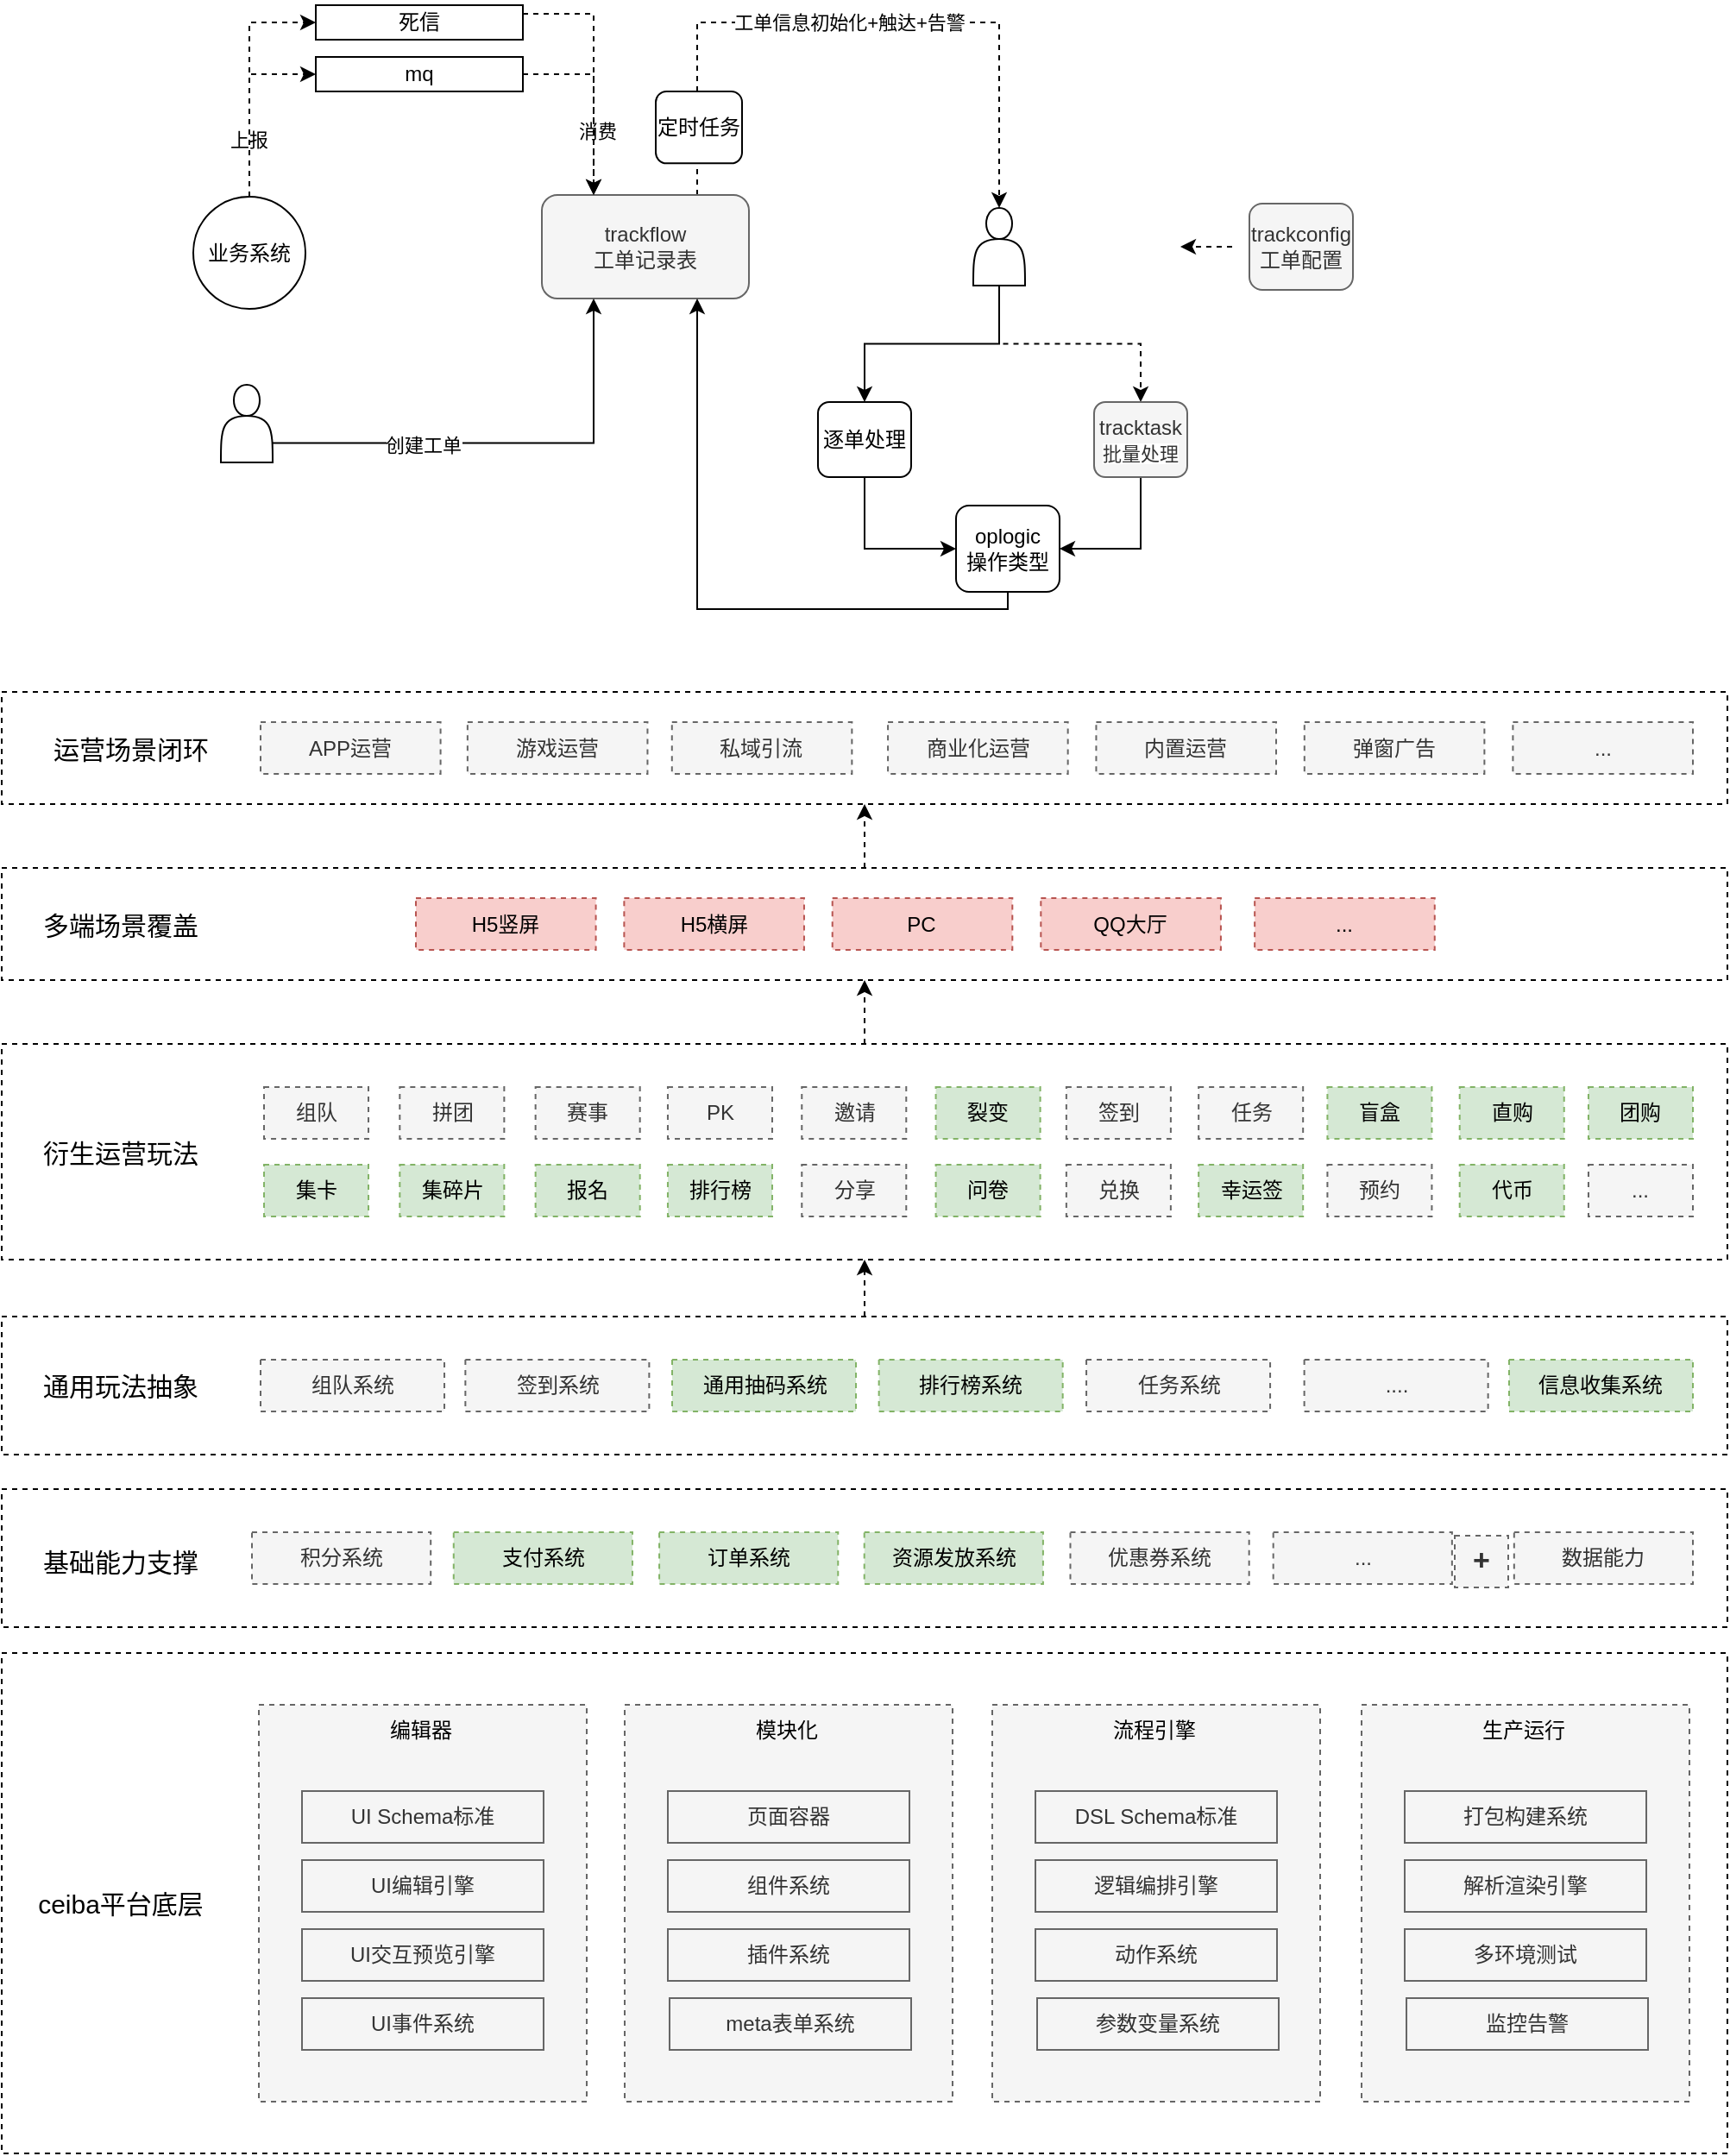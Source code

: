 <mxfile version="20.5.3" type="github">
  <diagram id="4vUD-eFAPrxCVfN6HzS1" name="第 1 页">
    <mxGraphModel dx="1237" dy="690" grid="1" gridSize="10" guides="1" tooltips="1" connect="1" arrows="1" fold="1" page="1" pageScale="1" pageWidth="827" pageHeight="1169" math="0" shadow="0">
      <root>
        <mxCell id="0" />
        <mxCell id="1" parent="0" />
        <mxCell id="TutCl6MzEEco9euTKRxC-154" style="edgeStyle=orthogonalEdgeStyle;rounded=0;orthogonalLoop=1;jettySize=auto;html=1;exitX=0.5;exitY=0;exitDx=0;exitDy=0;entryX=0.5;entryY=1;entryDx=0;entryDy=0;strokeColor=default;fontSize=17;dashed=1;" edge="1" parent="1" source="TutCl6MzEEco9euTKRxC-149" target="TutCl6MzEEco9euTKRxC-150">
          <mxGeometry relative="1" as="geometry" />
        </mxCell>
        <mxCell id="TutCl6MzEEco9euTKRxC-149" value="" style="rounded=0;whiteSpace=wrap;html=1;dashed=1;" vertex="1" parent="1">
          <mxGeometry x="187" y="540" width="1000" height="65" as="geometry" />
        </mxCell>
        <mxCell id="TutCl6MzEEco9euTKRxC-153" style="edgeStyle=orthogonalEdgeStyle;rounded=0;orthogonalLoop=1;jettySize=auto;html=1;exitX=0.5;exitY=0;exitDx=0;exitDy=0;strokeColor=default;fontSize=17;dashed=1;" edge="1" parent="1" source="TutCl6MzEEco9euTKRxC-135" target="TutCl6MzEEco9euTKRxC-149">
          <mxGeometry relative="1" as="geometry" />
        </mxCell>
        <mxCell id="TutCl6MzEEco9euTKRxC-135" value="" style="rounded=0;whiteSpace=wrap;html=1;dashed=1;" vertex="1" parent="1">
          <mxGeometry x="187" y="642" width="1000" height="125" as="geometry" />
        </mxCell>
        <mxCell id="TutCl6MzEEco9euTKRxC-155" style="edgeStyle=orthogonalEdgeStyle;rounded=0;orthogonalLoop=1;jettySize=auto;html=1;exitX=0.5;exitY=0;exitDx=0;exitDy=0;entryX=0.5;entryY=1;entryDx=0;entryDy=0;strokeColor=default;fontSize=17;dashed=1;" edge="1" parent="1" source="TutCl6MzEEco9euTKRxC-112" target="TutCl6MzEEco9euTKRxC-135">
          <mxGeometry relative="1" as="geometry" />
        </mxCell>
        <mxCell id="TutCl6MzEEco9euTKRxC-112" value="" style="rounded=0;whiteSpace=wrap;html=1;dashed=1;" vertex="1" parent="1">
          <mxGeometry x="187" y="800" width="1000" height="80" as="geometry" />
        </mxCell>
        <mxCell id="TutCl6MzEEco9euTKRxC-100" value="" style="rounded=0;whiteSpace=wrap;html=1;dashed=1;" vertex="1" parent="1">
          <mxGeometry x="187" y="900" width="1000" height="80" as="geometry" />
        </mxCell>
        <mxCell id="TutCl6MzEEco9euTKRxC-79" value="" style="rounded=0;whiteSpace=wrap;html=1;dashed=1;" vertex="1" parent="1">
          <mxGeometry x="187" y="995" width="1000" height="290" as="geometry" />
        </mxCell>
        <mxCell id="TutCl6MzEEco9euTKRxC-42" style="edgeStyle=orthogonalEdgeStyle;rounded=0;orthogonalLoop=1;jettySize=auto;html=1;exitX=0.75;exitY=0;exitDx=0;exitDy=0;entryX=0.5;entryY=0;entryDx=0;entryDy=0;dashed=1;strokeColor=default;" edge="1" parent="1" source="TutCl6MzEEco9euTKRxC-1" target="TutCl6MzEEco9euTKRxC-16">
          <mxGeometry relative="1" as="geometry">
            <Array as="points">
              <mxPoint x="590" y="50" />
              <mxPoint x="765" y="50" />
            </Array>
          </mxGeometry>
        </mxCell>
        <mxCell id="TutCl6MzEEco9euTKRxC-44" value="工单信息初始化+触达+告警" style="edgeLabel;html=1;align=center;verticalAlign=middle;resizable=0;points=[];" vertex="1" connectable="0" parent="TutCl6MzEEco9euTKRxC-42">
          <mxGeometry x="-0.221" y="1" relative="1" as="geometry">
            <mxPoint x="39" y="1" as="offset" />
          </mxGeometry>
        </mxCell>
        <mxCell id="TutCl6MzEEco9euTKRxC-1" value="trackflow&lt;br&gt;工单记录表" style="rounded=1;whiteSpace=wrap;html=1;fillColor=#f5f5f5;fontColor=#333333;strokeColor=#666666;" vertex="1" parent="1">
          <mxGeometry x="500" y="150" width="120" height="60" as="geometry" />
        </mxCell>
        <mxCell id="TutCl6MzEEco9euTKRxC-9" style="edgeStyle=orthogonalEdgeStyle;rounded=0;orthogonalLoop=1;jettySize=auto;html=1;exitX=0.5;exitY=0;exitDx=0;exitDy=0;entryX=0;entryY=0.5;entryDx=0;entryDy=0;dashed=1;" edge="1" parent="1" source="TutCl6MzEEco9euTKRxC-2" target="TutCl6MzEEco9euTKRxC-5">
          <mxGeometry relative="1" as="geometry" />
        </mxCell>
        <mxCell id="TutCl6MzEEco9euTKRxC-13" value="上报" style="edgeLabel;html=1;align=center;verticalAlign=middle;resizable=0;points=[];" vertex="1" connectable="0" parent="TutCl6MzEEco9euTKRxC-9">
          <mxGeometry x="-0.398" y="1" relative="1" as="geometry">
            <mxPoint as="offset" />
          </mxGeometry>
        </mxCell>
        <mxCell id="TutCl6MzEEco9euTKRxC-39" style="edgeStyle=orthogonalEdgeStyle;rounded=0;orthogonalLoop=1;jettySize=auto;html=1;exitX=0.5;exitY=0;exitDx=0;exitDy=0;entryX=0;entryY=0.5;entryDx=0;entryDy=0;dashed=1;strokeColor=default;" edge="1" parent="1" source="TutCl6MzEEco9euTKRxC-2" target="TutCl6MzEEco9euTKRxC-37">
          <mxGeometry relative="1" as="geometry" />
        </mxCell>
        <mxCell id="TutCl6MzEEco9euTKRxC-2" value="业务系统" style="ellipse;whiteSpace=wrap;html=1;aspect=fixed;" vertex="1" parent="1">
          <mxGeometry x="298" y="151" width="65" height="65" as="geometry" />
        </mxCell>
        <mxCell id="TutCl6MzEEco9euTKRxC-11" style="edgeStyle=orthogonalEdgeStyle;rounded=0;orthogonalLoop=1;jettySize=auto;html=1;exitX=1;exitY=0.75;exitDx=0;exitDy=0;entryX=0.25;entryY=1;entryDx=0;entryDy=0;" edge="1" parent="1" source="TutCl6MzEEco9euTKRxC-15" target="TutCl6MzEEco9euTKRxC-1">
          <mxGeometry relative="1" as="geometry">
            <mxPoint x="280" y="300" as="sourcePoint" />
          </mxGeometry>
        </mxCell>
        <mxCell id="TutCl6MzEEco9euTKRxC-14" value="创建工单" style="edgeLabel;html=1;align=center;verticalAlign=middle;resizable=0;points=[];" vertex="1" connectable="0" parent="TutCl6MzEEco9euTKRxC-11">
          <mxGeometry x="-0.356" y="-1" relative="1" as="geometry">
            <mxPoint as="offset" />
          </mxGeometry>
        </mxCell>
        <mxCell id="TutCl6MzEEco9euTKRxC-5" value="mq" style="rounded=0;whiteSpace=wrap;html=1;" vertex="1" parent="1">
          <mxGeometry x="369" y="70" width="120" height="20" as="geometry" />
        </mxCell>
        <mxCell id="TutCl6MzEEco9euTKRxC-10" style="edgeStyle=orthogonalEdgeStyle;rounded=0;orthogonalLoop=1;jettySize=auto;html=1;exitX=1;exitY=0.5;exitDx=0;exitDy=0;strokeColor=default;dashed=1;entryX=0.25;entryY=0;entryDx=0;entryDy=0;" edge="1" parent="1" source="TutCl6MzEEco9euTKRxC-5" target="TutCl6MzEEco9euTKRxC-1">
          <mxGeometry relative="1" as="geometry">
            <mxPoint x="474" y="45.0" as="sourcePoint" />
          </mxGeometry>
        </mxCell>
        <mxCell id="TutCl6MzEEco9euTKRxC-12" value="消费" style="edgeLabel;html=1;align=center;verticalAlign=middle;resizable=0;points=[];" vertex="1" connectable="0" parent="TutCl6MzEEco9euTKRxC-10">
          <mxGeometry x="0.33" y="2" relative="1" as="geometry">
            <mxPoint as="offset" />
          </mxGeometry>
        </mxCell>
        <mxCell id="TutCl6MzEEco9euTKRxC-15" value="" style="shape=actor;whiteSpace=wrap;html=1;" vertex="1" parent="1">
          <mxGeometry x="314" y="260" width="30" height="45" as="geometry" />
        </mxCell>
        <mxCell id="TutCl6MzEEco9euTKRxC-22" style="edgeStyle=orthogonalEdgeStyle;rounded=0;orthogonalLoop=1;jettySize=auto;html=1;exitX=0.5;exitY=1;exitDx=0;exitDy=0;entryX=0.5;entryY=0;entryDx=0;entryDy=0;dashed=1;" edge="1" parent="1" source="TutCl6MzEEco9euTKRxC-16" target="TutCl6MzEEco9euTKRxC-21">
          <mxGeometry relative="1" as="geometry" />
        </mxCell>
        <mxCell id="TutCl6MzEEco9euTKRxC-32" style="edgeStyle=orthogonalEdgeStyle;rounded=0;orthogonalLoop=1;jettySize=auto;html=1;exitX=0.5;exitY=1;exitDx=0;exitDy=0;entryX=0.5;entryY=0;entryDx=0;entryDy=0;strokeColor=default;" edge="1" parent="1" source="TutCl6MzEEco9euTKRxC-16" target="TutCl6MzEEco9euTKRxC-31">
          <mxGeometry relative="1" as="geometry" />
        </mxCell>
        <mxCell id="TutCl6MzEEco9euTKRxC-16" value="" style="shape=actor;whiteSpace=wrap;html=1;" vertex="1" parent="1">
          <mxGeometry x="750" y="157.5" width="30" height="45" as="geometry" />
        </mxCell>
        <mxCell id="TutCl6MzEEco9euTKRxC-30" style="edgeStyle=orthogonalEdgeStyle;rounded=0;orthogonalLoop=1;jettySize=auto;html=1;exitX=0.5;exitY=1;exitDx=0;exitDy=0;strokeColor=default;entryX=1;entryY=0.5;entryDx=0;entryDy=0;" edge="1" parent="1" source="TutCl6MzEEco9euTKRxC-21" target="TutCl6MzEEco9euTKRxC-27">
          <mxGeometry relative="1" as="geometry" />
        </mxCell>
        <mxCell id="TutCl6MzEEco9euTKRxC-21" value="tracktask&lt;br&gt;&lt;span style=&quot;font-size: 11px; background-color: rgb(255, 255, 255);&quot;&gt;批量处理&lt;/span&gt;" style="rounded=1;whiteSpace=wrap;html=1;fillColor=#f5f5f5;fontColor=#333333;strokeColor=#666666;" vertex="1" parent="1">
          <mxGeometry x="820" y="270" width="54" height="43.5" as="geometry" />
        </mxCell>
        <mxCell id="TutCl6MzEEco9euTKRxC-35" style="edgeStyle=orthogonalEdgeStyle;rounded=0;orthogonalLoop=1;jettySize=auto;html=1;exitX=0.5;exitY=1;exitDx=0;exitDy=0;entryX=0.75;entryY=1;entryDx=0;entryDy=0;strokeColor=default;" edge="1" parent="1" source="TutCl6MzEEco9euTKRxC-27" target="TutCl6MzEEco9euTKRxC-1">
          <mxGeometry relative="1" as="geometry">
            <Array as="points">
              <mxPoint x="770" y="390" />
              <mxPoint x="590" y="390" />
            </Array>
          </mxGeometry>
        </mxCell>
        <mxCell id="TutCl6MzEEco9euTKRxC-27" value="oplogic&lt;br&gt;操作类型" style="rounded=1;whiteSpace=wrap;html=1;" vertex="1" parent="1">
          <mxGeometry x="740" y="330" width="60" height="50" as="geometry" />
        </mxCell>
        <mxCell id="TutCl6MzEEco9euTKRxC-33" style="edgeStyle=orthogonalEdgeStyle;rounded=0;orthogonalLoop=1;jettySize=auto;html=1;exitX=0.5;exitY=1;exitDx=0;exitDy=0;entryX=0;entryY=0.5;entryDx=0;entryDy=0;strokeColor=default;" edge="1" parent="1" source="TutCl6MzEEco9euTKRxC-31" target="TutCl6MzEEco9euTKRxC-27">
          <mxGeometry relative="1" as="geometry" />
        </mxCell>
        <mxCell id="TutCl6MzEEco9euTKRxC-31" value="逐单处理" style="rounded=1;whiteSpace=wrap;html=1;" vertex="1" parent="1">
          <mxGeometry x="660" y="270" width="54" height="43.5" as="geometry" />
        </mxCell>
        <mxCell id="TutCl6MzEEco9euTKRxC-36" value="trackconfig&lt;br&gt;工单配置" style="rounded=1;whiteSpace=wrap;html=1;fillColor=#f5f5f5;fontColor=#333333;strokeColor=#666666;" vertex="1" parent="1">
          <mxGeometry x="910" y="155" width="60" height="50" as="geometry" />
        </mxCell>
        <mxCell id="TutCl6MzEEco9euTKRxC-38" style="edgeStyle=orthogonalEdgeStyle;rounded=0;orthogonalLoop=1;jettySize=auto;html=1;exitX=1;exitY=0.25;exitDx=0;exitDy=0;entryX=0.25;entryY=0;entryDx=0;entryDy=0;strokeColor=default;dashed=1;" edge="1" parent="1" source="TutCl6MzEEco9euTKRxC-37" target="TutCl6MzEEco9euTKRxC-1">
          <mxGeometry relative="1" as="geometry" />
        </mxCell>
        <mxCell id="TutCl6MzEEco9euTKRxC-37" value="死信" style="rounded=0;whiteSpace=wrap;html=1;" vertex="1" parent="1">
          <mxGeometry x="369" y="40" width="120" height="20" as="geometry" />
        </mxCell>
        <mxCell id="TutCl6MzEEco9euTKRxC-41" value="" style="endArrow=classic;html=1;rounded=0;dashed=1;strokeColor=default;" edge="1" parent="1">
          <mxGeometry width="50" height="50" relative="1" as="geometry">
            <mxPoint x="900" y="180" as="sourcePoint" />
            <mxPoint x="870" y="180" as="targetPoint" />
          </mxGeometry>
        </mxCell>
        <mxCell id="TutCl6MzEEco9euTKRxC-43" value="定时任务" style="rounded=1;whiteSpace=wrap;html=1;" vertex="1" parent="1">
          <mxGeometry x="566" y="90" width="50" height="41.67" as="geometry" />
        </mxCell>
        <mxCell id="TutCl6MzEEco9euTKRxC-46" value="" style="rounded=0;whiteSpace=wrap;html=1;fillColor=#f5f5f5;strokeColor=#666666;dashed=1;fontColor=#333333;" vertex="1" parent="1">
          <mxGeometry x="336" y="1025" width="190" height="230" as="geometry" />
        </mxCell>
        <mxCell id="TutCl6MzEEco9euTKRxC-51" value="UI Schema标准" style="rounded=0;whiteSpace=wrap;html=1;fillColor=#f5f5f5;strokeColor=#666666;fontColor=#333333;" vertex="1" parent="1">
          <mxGeometry x="361" y="1075" width="140" height="30" as="geometry" />
        </mxCell>
        <mxCell id="TutCl6MzEEco9euTKRxC-52" value="UI编辑引擎" style="rounded=0;whiteSpace=wrap;html=1;fillColor=#f5f5f5;strokeColor=#666666;fontColor=#333333;" vertex="1" parent="1">
          <mxGeometry x="361" y="1115" width="140" height="30" as="geometry" />
        </mxCell>
        <mxCell id="TutCl6MzEEco9euTKRxC-53" value="UI交互预览引擎" style="rounded=0;whiteSpace=wrap;html=1;fillColor=#f5f5f5;strokeColor=#666666;fontColor=#333333;" vertex="1" parent="1">
          <mxGeometry x="361" y="1155" width="140" height="30" as="geometry" />
        </mxCell>
        <mxCell id="TutCl6MzEEco9euTKRxC-54" value="UI事件系统" style="rounded=0;whiteSpace=wrap;html=1;fillColor=#f5f5f5;strokeColor=#666666;fontColor=#333333;" vertex="1" parent="1">
          <mxGeometry x="361" y="1195" width="140" height="30" as="geometry" />
        </mxCell>
        <mxCell id="TutCl6MzEEco9euTKRxC-60" value="编辑器" style="text;html=1;align=center;verticalAlign=middle;whiteSpace=wrap;rounded=0;dashed=1;" vertex="1" parent="1">
          <mxGeometry x="400" y="1025" width="60" height="30" as="geometry" />
        </mxCell>
        <mxCell id="TutCl6MzEEco9euTKRxC-61" value="" style="rounded=0;whiteSpace=wrap;html=1;fillColor=#f5f5f5;strokeColor=#666666;dashed=1;fontColor=#333333;" vertex="1" parent="1">
          <mxGeometry x="548" y="1025" width="190" height="230" as="geometry" />
        </mxCell>
        <mxCell id="TutCl6MzEEco9euTKRxC-62" value="页面容器" style="rounded=0;whiteSpace=wrap;html=1;fillColor=#f5f5f5;strokeColor=#666666;fontColor=#333333;" vertex="1" parent="1">
          <mxGeometry x="573" y="1075" width="140" height="30" as="geometry" />
        </mxCell>
        <mxCell id="TutCl6MzEEco9euTKRxC-63" value="组件系统" style="rounded=0;whiteSpace=wrap;html=1;fillColor=#f5f5f5;strokeColor=#666666;fontColor=#333333;" vertex="1" parent="1">
          <mxGeometry x="573" y="1115" width="140" height="30" as="geometry" />
        </mxCell>
        <mxCell id="TutCl6MzEEco9euTKRxC-64" value="插件系统" style="rounded=0;whiteSpace=wrap;html=1;fillColor=#f5f5f5;strokeColor=#666666;fontColor=#333333;" vertex="1" parent="1">
          <mxGeometry x="573" y="1155" width="140" height="30" as="geometry" />
        </mxCell>
        <mxCell id="TutCl6MzEEco9euTKRxC-65" value="meta表单系统" style="rounded=0;whiteSpace=wrap;html=1;fillColor=#f5f5f5;strokeColor=#666666;fontColor=#333333;" vertex="1" parent="1">
          <mxGeometry x="574" y="1195" width="140" height="30" as="geometry" />
        </mxCell>
        <mxCell id="TutCl6MzEEco9euTKRxC-66" value="模块化" style="text;html=1;align=center;verticalAlign=middle;whiteSpace=wrap;rounded=0;dashed=1;" vertex="1" parent="1">
          <mxGeometry x="612" y="1025" width="60" height="30" as="geometry" />
        </mxCell>
        <mxCell id="TutCl6MzEEco9euTKRxC-67" value="" style="rounded=0;whiteSpace=wrap;html=1;fillColor=#f5f5f5;strokeColor=#666666;dashed=1;fontColor=#333333;" vertex="1" parent="1">
          <mxGeometry x="761" y="1025" width="190" height="230" as="geometry" />
        </mxCell>
        <mxCell id="TutCl6MzEEco9euTKRxC-68" value="DSL Schema标准" style="rounded=0;whiteSpace=wrap;html=1;fillColor=#f5f5f5;strokeColor=#666666;fontColor=#333333;" vertex="1" parent="1">
          <mxGeometry x="786" y="1075" width="140" height="30" as="geometry" />
        </mxCell>
        <mxCell id="TutCl6MzEEco9euTKRxC-69" value="逻辑编排引擎" style="rounded=0;whiteSpace=wrap;html=1;fillColor=#f5f5f5;strokeColor=#666666;fontColor=#333333;" vertex="1" parent="1">
          <mxGeometry x="786" y="1115" width="140" height="30" as="geometry" />
        </mxCell>
        <mxCell id="TutCl6MzEEco9euTKRxC-70" value="动作系统" style="rounded=0;whiteSpace=wrap;html=1;fillColor=#f5f5f5;strokeColor=#666666;fontColor=#333333;" vertex="1" parent="1">
          <mxGeometry x="786" y="1155" width="140" height="30" as="geometry" />
        </mxCell>
        <mxCell id="TutCl6MzEEco9euTKRxC-71" value="参数变量系统" style="rounded=0;whiteSpace=wrap;html=1;fillColor=#f5f5f5;strokeColor=#666666;fontColor=#333333;" vertex="1" parent="1">
          <mxGeometry x="787" y="1195" width="140" height="30" as="geometry" />
        </mxCell>
        <mxCell id="TutCl6MzEEco9euTKRxC-72" value="流程引擎" style="text;html=1;align=center;verticalAlign=middle;whiteSpace=wrap;rounded=0;dashed=1;" vertex="1" parent="1">
          <mxGeometry x="825" y="1025" width="60" height="30" as="geometry" />
        </mxCell>
        <mxCell id="TutCl6MzEEco9euTKRxC-73" value="" style="rounded=0;whiteSpace=wrap;html=1;fillColor=#f5f5f5;strokeColor=#666666;dashed=1;fontColor=#333333;" vertex="1" parent="1">
          <mxGeometry x="975" y="1025" width="190" height="230" as="geometry" />
        </mxCell>
        <mxCell id="TutCl6MzEEco9euTKRxC-74" value="打包构建系统" style="rounded=0;whiteSpace=wrap;html=1;fillColor=#f5f5f5;strokeColor=#666666;fontColor=#333333;" vertex="1" parent="1">
          <mxGeometry x="1000" y="1075" width="140" height="30" as="geometry" />
        </mxCell>
        <mxCell id="TutCl6MzEEco9euTKRxC-75" value="解析渲染引擎" style="rounded=0;whiteSpace=wrap;html=1;fillColor=#f5f5f5;strokeColor=#666666;fontColor=#333333;" vertex="1" parent="1">
          <mxGeometry x="1000" y="1115" width="140" height="30" as="geometry" />
        </mxCell>
        <mxCell id="TutCl6MzEEco9euTKRxC-76" value="多环境测试" style="rounded=0;whiteSpace=wrap;html=1;fillColor=#f5f5f5;strokeColor=#666666;fontColor=#333333;" vertex="1" parent="1">
          <mxGeometry x="1000" y="1155" width="140" height="30" as="geometry" />
        </mxCell>
        <mxCell id="TutCl6MzEEco9euTKRxC-77" value="监控告警" style="rounded=0;whiteSpace=wrap;html=1;fillColor=#f5f5f5;strokeColor=#666666;fontColor=#333333;" vertex="1" parent="1">
          <mxGeometry x="1001" y="1195" width="140" height="30" as="geometry" />
        </mxCell>
        <mxCell id="TutCl6MzEEco9euTKRxC-78" value="生产运行" style="text;html=1;align=center;verticalAlign=middle;whiteSpace=wrap;rounded=0;dashed=1;" vertex="1" parent="1">
          <mxGeometry x="1039" y="1025" width="60" height="30" as="geometry" />
        </mxCell>
        <mxCell id="TutCl6MzEEco9euTKRxC-106" value="&lt;font style=&quot;font-size: 17px;&quot;&gt;&lt;b&gt;+&lt;/b&gt;&lt;/font&gt;" style="text;html=1;align=center;verticalAlign=middle;whiteSpace=wrap;rounded=0;dashed=1;fillColor=#f5f5f5;fontColor=#333333;strokeColor=#666666;" vertex="1" parent="1">
          <mxGeometry x="1029" y="927" width="31" height="30" as="geometry" />
        </mxCell>
        <mxCell id="TutCl6MzEEco9euTKRxC-138" value="" style="group;dashed=1;" vertex="1" connectable="0" parent="1">
          <mxGeometry x="337" y="455.5" width="850" height="47.5" as="geometry" />
        </mxCell>
        <mxCell id="TutCl6MzEEco9euTKRxC-136" value="" style="group;dashed=1;" vertex="1" connectable="0" parent="TutCl6MzEEco9euTKRxC-138">
          <mxGeometry width="850" height="47.5" as="geometry" />
        </mxCell>
        <mxCell id="TutCl6MzEEco9euTKRxC-150" value="" style="rounded=0;whiteSpace=wrap;html=1;dashed=1;" vertex="1" parent="TutCl6MzEEco9euTKRxC-136">
          <mxGeometry x="-150" y="-17.5" width="1000" height="65" as="geometry" />
        </mxCell>
        <mxCell id="TutCl6MzEEco9euTKRxC-90" value="APP运营" style="rounded=0;whiteSpace=wrap;html=1;fillColor=#f5f5f5;fontColor=#333333;strokeColor=#666666;dashed=1;" vertex="1" parent="TutCl6MzEEco9euTKRxC-136">
          <mxGeometry width="104.293" height="30" as="geometry" />
        </mxCell>
        <mxCell id="TutCl6MzEEco9euTKRxC-91" value="游戏运营" style="rounded=0;whiteSpace=wrap;html=1;fillColor=#f5f5f5;fontColor=#333333;strokeColor=#666666;dashed=1;" vertex="1" parent="TutCl6MzEEco9euTKRxC-136">
          <mxGeometry x="119.937" width="104.293" height="30" as="geometry" />
        </mxCell>
        <mxCell id="TutCl6MzEEco9euTKRxC-92" value="私域引流" style="rounded=0;whiteSpace=wrap;html=1;fillColor=#f5f5f5;fontColor=#333333;strokeColor=#666666;dashed=1;" vertex="1" parent="TutCl6MzEEco9euTKRxC-136">
          <mxGeometry x="238.385" width="104.293" height="30" as="geometry" />
        </mxCell>
        <mxCell id="TutCl6MzEEco9euTKRxC-93" value="商业化运营" style="rounded=0;whiteSpace=wrap;html=1;fillColor=#f5f5f5;fontColor=#333333;strokeColor=#666666;dashed=1;" vertex="1" parent="TutCl6MzEEco9euTKRxC-136">
          <mxGeometry x="363.536" width="104.293" height="30" as="geometry" />
        </mxCell>
        <mxCell id="TutCl6MzEEco9euTKRxC-94" value="内置运营" style="rounded=0;whiteSpace=wrap;html=1;fillColor=#f5f5f5;fontColor=#333333;strokeColor=#666666;dashed=1;" vertex="1" parent="TutCl6MzEEco9euTKRxC-136">
          <mxGeometry x="484.219" width="104.293" height="30" as="geometry" />
        </mxCell>
        <mxCell id="TutCl6MzEEco9euTKRxC-95" value="弹窗广告" style="rounded=0;whiteSpace=wrap;html=1;fillColor=#f5f5f5;fontColor=#333333;strokeColor=#666666;dashed=1;" vertex="1" parent="TutCl6MzEEco9euTKRxC-136">
          <mxGeometry x="604.901" width="104.293" height="30" as="geometry" />
        </mxCell>
        <mxCell id="TutCl6MzEEco9euTKRxC-137" value="..." style="rounded=0;whiteSpace=wrap;html=1;fillColor=#f5f5f5;fontColor=#333333;strokeColor=#666666;dashed=1;" vertex="1" parent="TutCl6MzEEco9euTKRxC-138">
          <mxGeometry x="725.707" width="104.293" height="30" as="geometry" />
        </mxCell>
        <mxCell id="TutCl6MzEEco9euTKRxC-140" value="H5竖屏" style="rounded=0;whiteSpace=wrap;html=1;fillColor=#f8cecc;strokeColor=#b85450;dashed=1;" vertex="1" parent="1">
          <mxGeometry x="426.996" y="557.5" width="104.293" height="30" as="geometry" />
        </mxCell>
        <mxCell id="TutCl6MzEEco9euTKRxC-141" value="H5横屏" style="rounded=0;whiteSpace=wrap;html=1;fillColor=#f8cecc;strokeColor=#b85450;dashed=1;" vertex="1" parent="1">
          <mxGeometry x="547.679" y="557.5" width="104.293" height="30" as="geometry" />
        </mxCell>
        <mxCell id="TutCl6MzEEco9euTKRxC-142" value="PC" style="rounded=0;whiteSpace=wrap;html=1;fillColor=#f8cecc;strokeColor=#b85450;dashed=1;" vertex="1" parent="1">
          <mxGeometry x="668.361" y="557.5" width="104.293" height="30" as="geometry" />
        </mxCell>
        <mxCell id="TutCl6MzEEco9euTKRxC-143" value="QQ大厅" style="rounded=0;whiteSpace=wrap;html=1;fillColor=#f8cecc;strokeColor=#b85450;dashed=1;" vertex="1" parent="1">
          <mxGeometry x="789.167" y="557.5" width="104.293" height="30" as="geometry" />
        </mxCell>
        <mxCell id="TutCl6MzEEco9euTKRxC-144" value="..." style="rounded=0;whiteSpace=wrap;html=1;fillColor=#f8cecc;strokeColor=#b85450;dashed=1;" vertex="1" parent="1">
          <mxGeometry x="913.087" y="557.5" width="104.293" height="30" as="geometry" />
        </mxCell>
        <mxCell id="TutCl6MzEEco9euTKRxC-145" value="衍生运营玩法" style="text;html=1;strokeColor=none;fillColor=none;align=center;verticalAlign=middle;whiteSpace=wrap;rounded=0;dashed=1;fontSize=15;" vertex="1" parent="1">
          <mxGeometry x="201" y="689.5" width="110" height="30" as="geometry" />
        </mxCell>
        <mxCell id="TutCl6MzEEco9euTKRxC-146" value="通用玩法抽象" style="text;html=1;strokeColor=none;fillColor=none;align=center;verticalAlign=middle;whiteSpace=wrap;rounded=0;dashed=1;fontSize=15;" vertex="1" parent="1">
          <mxGeometry x="201" y="825" width="110" height="30" as="geometry" />
        </mxCell>
        <mxCell id="TutCl6MzEEco9euTKRxC-147" value="基础能力支撑" style="text;html=1;strokeColor=none;fillColor=none;align=center;verticalAlign=middle;whiteSpace=wrap;rounded=0;dashed=1;fontSize=15;" vertex="1" parent="1">
          <mxGeometry x="201" y="927" width="110" height="30" as="geometry" />
        </mxCell>
        <mxCell id="TutCl6MzEEco9euTKRxC-148" value="ceiba平台底层" style="text;html=1;strokeColor=none;fillColor=none;align=center;verticalAlign=middle;whiteSpace=wrap;rounded=0;dashed=1;fontSize=15;" vertex="1" parent="1">
          <mxGeometry x="198" y="1125" width="116" height="30" as="geometry" />
        </mxCell>
        <mxCell id="TutCl6MzEEco9euTKRxC-151" value="运营场景闭环" style="text;html=1;strokeColor=none;fillColor=none;align=center;verticalAlign=middle;whiteSpace=wrap;rounded=0;dashed=1;fontSize=15;" vertex="1" parent="1">
          <mxGeometry x="207" y="455.5" width="110" height="30" as="geometry" />
        </mxCell>
        <mxCell id="TutCl6MzEEco9euTKRxC-152" value="多端场景覆盖" style="text;html=1;strokeColor=none;fillColor=none;align=center;verticalAlign=middle;whiteSpace=wrap;rounded=0;dashed=1;fontSize=15;" vertex="1" parent="1">
          <mxGeometry x="201" y="557.5" width="110" height="30" as="geometry" />
        </mxCell>
        <mxCell id="TutCl6MzEEco9euTKRxC-81" value="通用抽码系统" style="rounded=0;whiteSpace=wrap;html=1;fillColor=#d5e8d4;strokeColor=#82b366;dashed=1;" vertex="1" parent="1">
          <mxGeometry x="575.501" y="825" width="106.508" height="30" as="geometry" />
        </mxCell>
        <mxCell id="TutCl6MzEEco9euTKRxC-82" value="组队系统" style="rounded=0;whiteSpace=wrap;html=1;fillColor=#f5f5f5;strokeColor=#666666;dashed=1;fontColor=#333333;" vertex="1" parent="1">
          <mxGeometry x="337" y="825" width="106.508" height="30" as="geometry" />
        </mxCell>
        <mxCell id="TutCl6MzEEco9euTKRxC-83" value="签到系统" style="rounded=0;whiteSpace=wrap;html=1;fillColor=#f5f5f5;strokeColor=#666666;dashed=1;fontColor=#333333;" vertex="1" parent="1">
          <mxGeometry x="455.68" y="825" width="106.508" height="30" as="geometry" />
        </mxCell>
        <mxCell id="TutCl6MzEEco9euTKRxC-86" value="任务系统" style="rounded=0;whiteSpace=wrap;html=1;fillColor=#f5f5f5;strokeColor=#666666;dashed=1;fontColor=#333333;" vertex="1" parent="1">
          <mxGeometry x="815.524" y="825" width="106.508" height="30" as="geometry" />
        </mxCell>
        <mxCell id="TutCl6MzEEco9euTKRxC-97" value="...." style="rounded=0;whiteSpace=wrap;html=1;fillColor=#f5f5f5;strokeColor=#666666;dashed=1;fontColor=#333333;" vertex="1" parent="1">
          <mxGeometry x="941.812" y="825" width="106.508" height="30" as="geometry" />
        </mxCell>
        <mxCell id="TutCl6MzEEco9euTKRxC-107" value="排行榜系统" style="rounded=0;whiteSpace=wrap;html=1;fillColor=#d5e8d4;strokeColor=#82b366;dashed=1;" vertex="1" parent="1">
          <mxGeometry x="695.323" y="825" width="106.508" height="30" as="geometry" />
        </mxCell>
        <mxCell id="TutCl6MzEEco9euTKRxC-109" value="信息收集系统" style="rounded=0;whiteSpace=wrap;html=1;fillColor=#d5e8d4;strokeColor=#82b366;dashed=1;" vertex="1" parent="1">
          <mxGeometry x="1060.492" y="825" width="106.508" height="30" as="geometry" />
        </mxCell>
        <mxCell id="TutCl6MzEEco9euTKRxC-87" value="资源发放系统" style="rounded=0;whiteSpace=wrap;html=1;fillColor=#d5e8d4;strokeColor=#82b366;dashed=1;" vertex="1" parent="1">
          <mxGeometry x="686.854" y="925" width="103.594" height="30" as="geometry" />
        </mxCell>
        <mxCell id="TutCl6MzEEco9euTKRxC-88" value="支付系统" style="rounded=0;whiteSpace=wrap;html=1;fillColor=#d5e8d4;strokeColor=#82b366;dashed=1;" vertex="1" parent="1">
          <mxGeometry x="448.885" y="925" width="103.594" height="30" as="geometry" />
        </mxCell>
        <mxCell id="TutCl6MzEEco9euTKRxC-89" value="积分系统" style="rounded=0;whiteSpace=wrap;html=1;fillColor=#f5f5f5;strokeColor=#666666;dashed=1;fontColor=#333333;" vertex="1" parent="1">
          <mxGeometry x="332" y="925" width="103.594" height="30" as="geometry" />
        </mxCell>
        <mxCell id="TutCl6MzEEco9euTKRxC-98" value="优惠券系统" style="rounded=0;whiteSpace=wrap;html=1;fillColor=#f5f5f5;strokeColor=#666666;dashed=1;fontColor=#333333;" vertex="1" parent="1">
          <mxGeometry x="806.243" y="925" width="103.594" height="30" as="geometry" />
        </mxCell>
        <mxCell id="TutCl6MzEEco9euTKRxC-99" value="..." style="rounded=0;whiteSpace=wrap;html=1;fillColor=#f5f5f5;strokeColor=#666666;dashed=1;fontColor=#333333;" vertex="1" parent="1">
          <mxGeometry x="923.841" y="925" width="103.594" height="30" as="geometry" />
        </mxCell>
        <mxCell id="TutCl6MzEEco9euTKRxC-101" value="数据能力" style="rounded=0;whiteSpace=wrap;html=1;fillColor=#f5f5f5;strokeColor=#666666;dashed=1;fontColor=#333333;" vertex="1" parent="1">
          <mxGeometry x="1063.406" y="925" width="103.594" height="30" as="geometry" />
        </mxCell>
        <mxCell id="TutCl6MzEEco9euTKRxC-104" value="订单系统" style="rounded=0;whiteSpace=wrap;html=1;fillColor=#d5e8d4;strokeColor=#82b366;dashed=1;" vertex="1" parent="1">
          <mxGeometry x="568.044" y="925" width="103.594" height="30" as="geometry" />
        </mxCell>
        <mxCell id="TutCl6MzEEco9euTKRxC-84" value="组队" style="rounded=0;whiteSpace=wrap;html=1;fillColor=#f5f5f5;fontColor=#333333;strokeColor=#666666;dashed=1;" vertex="1" parent="1">
          <mxGeometry x="339" y="667" width="60.512" height="30" as="geometry" />
        </mxCell>
        <mxCell id="TutCl6MzEEco9euTKRxC-113" value="拼团" style="rounded=0;whiteSpace=wrap;html=1;fillColor=#f5f5f5;fontColor=#333333;strokeColor=#666666;dashed=1;" vertex="1" parent="1">
          <mxGeometry x="417.665" y="667" width="60.512" height="30" as="geometry" />
        </mxCell>
        <mxCell id="TutCl6MzEEco9euTKRxC-114" value="赛事" style="rounded=0;whiteSpace=wrap;html=1;fillColor=#f5f5f5;fontColor=#333333;strokeColor=#666666;dashed=1;" vertex="1" parent="1">
          <mxGeometry x="496.33" y="667" width="60.512" height="30" as="geometry" />
        </mxCell>
        <mxCell id="TutCl6MzEEco9euTKRxC-115" value="邀请" style="rounded=0;whiteSpace=wrap;html=1;fillColor=#f5f5f5;fontColor=#333333;strokeColor=#666666;dashed=1;" vertex="1" parent="1">
          <mxGeometry x="650.635" y="667" width="60.512" height="30" as="geometry" />
        </mxCell>
        <mxCell id="TutCl6MzEEco9euTKRxC-116" value="裂变" style="rounded=0;whiteSpace=wrap;html=1;fillColor=#d5e8d4;strokeColor=#82b366;dashed=1;" vertex="1" parent="1">
          <mxGeometry x="728.291" y="667" width="60.512" height="30" as="geometry" />
        </mxCell>
        <mxCell id="TutCl6MzEEco9euTKRxC-117" value="签到" style="rounded=0;whiteSpace=wrap;html=1;fillColor=#f5f5f5;fontColor=#333333;strokeColor=#666666;dashed=1;" vertex="1" parent="1">
          <mxGeometry x="803.931" y="667" width="60.512" height="30" as="geometry" />
        </mxCell>
        <mxCell id="TutCl6MzEEco9euTKRxC-118" value="任务" style="rounded=0;whiteSpace=wrap;html=1;fillColor=#f5f5f5;fontColor=#333333;strokeColor=#666666;dashed=1;" vertex="1" parent="1">
          <mxGeometry x="880.579" y="667" width="60.512" height="30" as="geometry" />
        </mxCell>
        <mxCell id="TutCl6MzEEco9euTKRxC-119" value="报名" style="rounded=0;whiteSpace=wrap;html=1;fillColor=#d5e8d4;strokeColor=#82b366;dashed=1;" vertex="1" parent="1">
          <mxGeometry x="496.33" y="712" width="60.512" height="30" as="geometry" />
        </mxCell>
        <mxCell id="TutCl6MzEEco9euTKRxC-120" value="幸运签" style="rounded=0;whiteSpace=wrap;html=1;fillColor=#d5e8d4;strokeColor=#82b366;dashed=1;" vertex="1" parent="1">
          <mxGeometry x="880.579" y="712" width="60.512" height="30" as="geometry" />
        </mxCell>
        <mxCell id="TutCl6MzEEco9euTKRxC-121" value="直购" style="rounded=0;whiteSpace=wrap;html=1;fillColor=#d5e8d4;strokeColor=#82b366;dashed=1;" vertex="1" parent="1">
          <mxGeometry x="1031.857" y="667" width="60.512" height="30" as="geometry" />
        </mxCell>
        <mxCell id="TutCl6MzEEco9euTKRxC-122" value="团购" style="rounded=0;whiteSpace=wrap;html=1;fillColor=#d5e8d4;strokeColor=#82b366;dashed=1;" vertex="1" parent="1">
          <mxGeometry x="1106.488" y="667" width="60.512" height="30" as="geometry" />
        </mxCell>
        <mxCell id="TutCl6MzEEco9euTKRxC-123" value="PK" style="rounded=0;whiteSpace=wrap;html=1;fillColor=#f5f5f5;fontColor=#333333;strokeColor=#666666;dashed=1;" vertex="1" parent="1">
          <mxGeometry x="572.978" y="667" width="60.512" height="30" as="geometry" />
        </mxCell>
        <mxCell id="TutCl6MzEEco9euTKRxC-124" value="分享" style="rounded=0;whiteSpace=wrap;html=1;fillColor=#f5f5f5;fontColor=#333333;strokeColor=#666666;dashed=1;" vertex="1" parent="1">
          <mxGeometry x="650.635" y="712" width="60.512" height="30" as="geometry" />
        </mxCell>
        <mxCell id="TutCl6MzEEco9euTKRxC-125" value="问卷" style="rounded=0;whiteSpace=wrap;html=1;fillColor=#d5e8d4;strokeColor=#82b366;dashed=1;" vertex="1" parent="1">
          <mxGeometry x="728.291" y="712" width="60.512" height="30" as="geometry" />
        </mxCell>
        <mxCell id="TutCl6MzEEco9euTKRxC-126" value="兑换" style="rounded=0;whiteSpace=wrap;html=1;fillColor=#f5f5f5;fontColor=#333333;strokeColor=#666666;dashed=1;" vertex="1" parent="1">
          <mxGeometry x="803.931" y="712" width="60.512" height="30" as="geometry" />
        </mxCell>
        <mxCell id="TutCl6MzEEco9euTKRxC-127" value="集卡" style="rounded=0;whiteSpace=wrap;html=1;fillColor=#d5e8d4;strokeColor=#82b366;dashed=1;" vertex="1" parent="1">
          <mxGeometry x="339" y="712" width="60.512" height="30" as="geometry" />
        </mxCell>
        <mxCell id="TutCl6MzEEco9euTKRxC-128" value="集碎片" style="rounded=0;whiteSpace=wrap;html=1;fillColor=#d5e8d4;strokeColor=#82b366;dashed=1;" vertex="1" parent="1">
          <mxGeometry x="417.665" y="712" width="60.512" height="30" as="geometry" />
        </mxCell>
        <mxCell id="TutCl6MzEEco9euTKRxC-129" value="代币" style="rounded=0;whiteSpace=wrap;html=1;fillColor=#d5e8d4;strokeColor=#82b366;dashed=1;" vertex="1" parent="1">
          <mxGeometry x="1031.857" y="712" width="60.512" height="30" as="geometry" />
        </mxCell>
        <mxCell id="TutCl6MzEEco9euTKRxC-130" value="..." style="rounded=0;whiteSpace=wrap;html=1;fillColor=#f5f5f5;fontColor=#333333;strokeColor=#666666;dashed=1;" vertex="1" parent="1">
          <mxGeometry x="1106.488" y="712" width="60.512" height="30" as="geometry" />
        </mxCell>
        <mxCell id="TutCl6MzEEco9euTKRxC-131" value="排行榜" style="rounded=0;whiteSpace=wrap;html=1;fillColor=#d5e8d4;strokeColor=#82b366;dashed=1;" vertex="1" parent="1">
          <mxGeometry x="572.978" y="712" width="60.512" height="30" as="geometry" />
        </mxCell>
        <mxCell id="TutCl6MzEEco9euTKRxC-132" value="盲盒" style="rounded=0;whiteSpace=wrap;html=1;fillColor=#d5e8d4;strokeColor=#82b366;dashed=1;" vertex="1" parent="1">
          <mxGeometry x="955.21" y="667" width="60.512" height="30" as="geometry" />
        </mxCell>
        <mxCell id="TutCl6MzEEco9euTKRxC-133" value="预约" style="rounded=0;whiteSpace=wrap;html=1;fillColor=#f5f5f5;fontColor=#333333;strokeColor=#666666;dashed=1;" vertex="1" parent="1">
          <mxGeometry x="955.21" y="712" width="60.512" height="30" as="geometry" />
        </mxCell>
      </root>
    </mxGraphModel>
  </diagram>
</mxfile>
